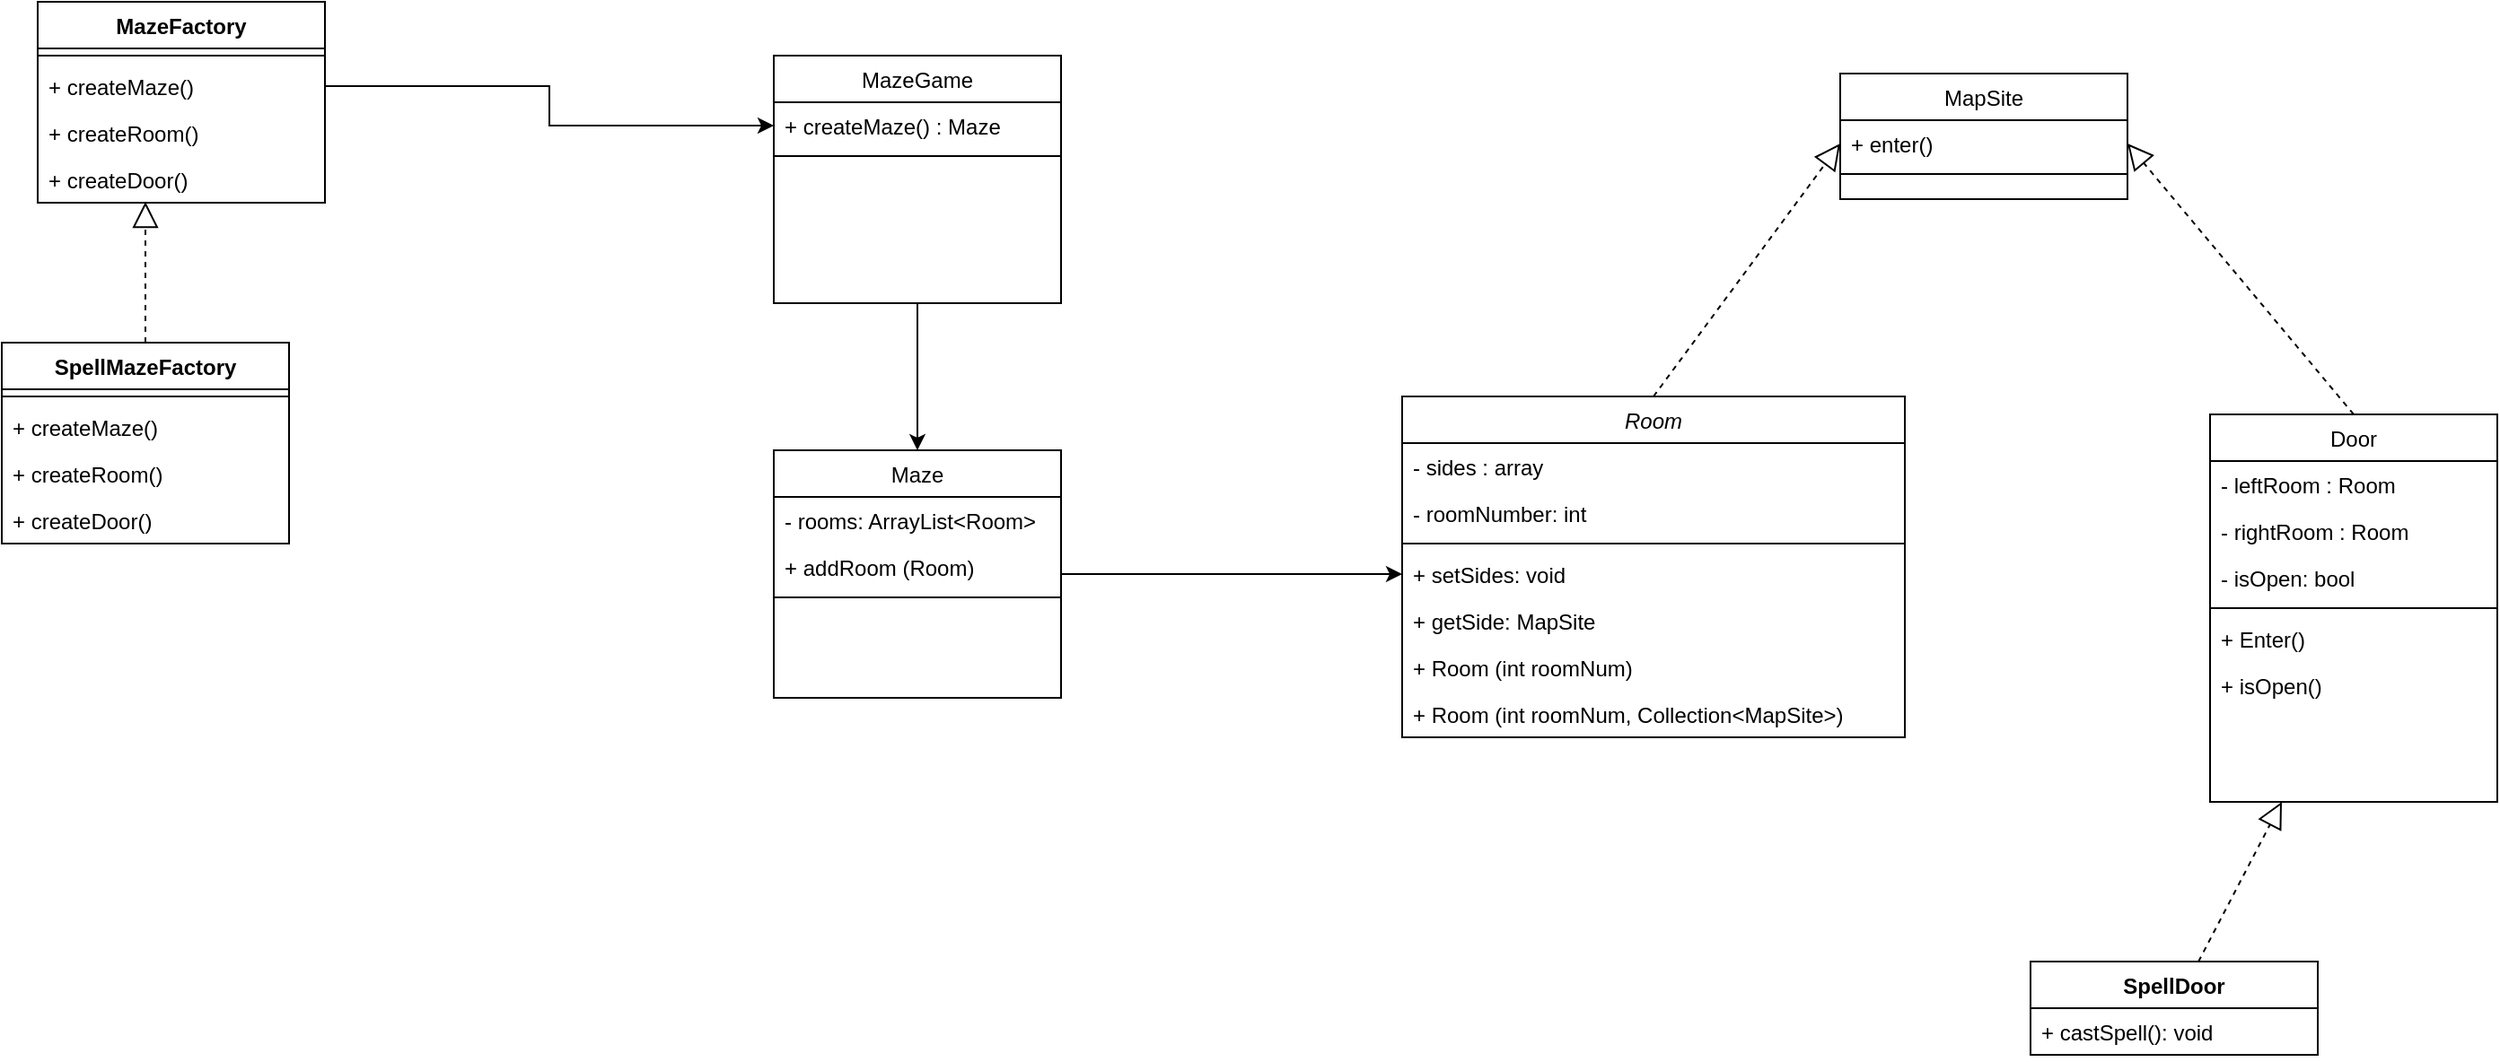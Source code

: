 <mxfile version="19.0.3" type="github">
  <diagram id="wkenBh0W5ecUXyYeckoH" name="Page-1">
    <mxGraphModel dx="2916" dy="1186" grid="1" gridSize="10" guides="1" tooltips="1" connect="1" arrows="1" fold="1" page="1" pageScale="1" pageWidth="850" pageHeight="1100" math="0" shadow="0">
      <root>
        <mxCell id="0" />
        <mxCell id="1" parent="0" />
        <mxCell id="fdBtsSSDSeIgm0dzEV0J-1" value="Room" style="swimlane;fontStyle=2;align=center;verticalAlign=top;childLayout=stackLayout;horizontal=1;startSize=26;horizontalStack=0;resizeParent=1;resizeLast=0;collapsible=1;marginBottom=0;rounded=0;shadow=0;strokeWidth=1;" vertex="1" parent="1">
          <mxGeometry x="170" y="270" width="280" height="190" as="geometry">
            <mxRectangle x="230" y="140" width="160" height="26" as="alternateBounds" />
          </mxGeometry>
        </mxCell>
        <mxCell id="fdBtsSSDSeIgm0dzEV0J-2" value="- sides : array" style="text;align=left;verticalAlign=top;spacingLeft=4;spacingRight=4;overflow=hidden;rotatable=0;points=[[0,0.5],[1,0.5]];portConstraint=eastwest;" vertex="1" parent="fdBtsSSDSeIgm0dzEV0J-1">
          <mxGeometry y="26" width="280" height="26" as="geometry" />
        </mxCell>
        <mxCell id="fdBtsSSDSeIgm0dzEV0J-3" value="- roomNumber: int" style="text;align=left;verticalAlign=top;spacingLeft=4;spacingRight=4;overflow=hidden;rotatable=0;points=[[0,0.5],[1,0.5]];portConstraint=eastwest;rounded=0;shadow=0;html=0;" vertex="1" parent="fdBtsSSDSeIgm0dzEV0J-1">
          <mxGeometry y="52" width="280" height="26" as="geometry" />
        </mxCell>
        <mxCell id="fdBtsSSDSeIgm0dzEV0J-4" value="" style="line;html=1;strokeWidth=1;align=left;verticalAlign=middle;spacingTop=-1;spacingLeft=3;spacingRight=3;rotatable=0;labelPosition=right;points=[];portConstraint=eastwest;" vertex="1" parent="fdBtsSSDSeIgm0dzEV0J-1">
          <mxGeometry y="78" width="280" height="8" as="geometry" />
        </mxCell>
        <mxCell id="fdBtsSSDSeIgm0dzEV0J-5" value="+ setSides: void" style="text;align=left;verticalAlign=top;spacingLeft=4;spacingRight=4;overflow=hidden;rotatable=0;points=[[0,0.5],[1,0.5]];portConstraint=eastwest;rounded=0;shadow=0;html=0;" vertex="1" parent="fdBtsSSDSeIgm0dzEV0J-1">
          <mxGeometry y="86" width="280" height="26" as="geometry" />
        </mxCell>
        <mxCell id="fdBtsSSDSeIgm0dzEV0J-6" value="+ getSide: MapSite" style="text;align=left;verticalAlign=top;spacingLeft=4;spacingRight=4;overflow=hidden;rotatable=0;points=[[0,0.5],[1,0.5]];portConstraint=eastwest;rounded=0;shadow=0;html=0;" vertex="1" parent="fdBtsSSDSeIgm0dzEV0J-1">
          <mxGeometry y="112" width="280" height="26" as="geometry" />
        </mxCell>
        <mxCell id="fdBtsSSDSeIgm0dzEV0J-7" value="+ Room (int roomNum)" style="text;align=left;verticalAlign=top;spacingLeft=4;spacingRight=4;overflow=hidden;rotatable=0;points=[[0,0.5],[1,0.5]];portConstraint=eastwest;rounded=0;shadow=0;html=0;" vertex="1" parent="fdBtsSSDSeIgm0dzEV0J-1">
          <mxGeometry y="138" width="280" height="26" as="geometry" />
        </mxCell>
        <mxCell id="fdBtsSSDSeIgm0dzEV0J-8" value="+ Room (int roomNum, Collection&lt;MapSite&gt;)" style="text;align=left;verticalAlign=top;spacingLeft=4;spacingRight=4;overflow=hidden;rotatable=0;points=[[0,0.5],[1,0.5]];portConstraint=eastwest;rounded=0;shadow=0;html=0;" vertex="1" parent="fdBtsSSDSeIgm0dzEV0J-1">
          <mxGeometry y="164" width="280" height="26" as="geometry" />
        </mxCell>
        <mxCell id="fdBtsSSDSeIgm0dzEV0J-9" value="MapSite" style="swimlane;fontStyle=0;align=center;verticalAlign=top;childLayout=stackLayout;horizontal=1;startSize=26;horizontalStack=0;resizeParent=1;resizeLast=0;collapsible=1;marginBottom=0;rounded=0;shadow=0;strokeWidth=1;" vertex="1" parent="1">
          <mxGeometry x="414" y="90" width="160" height="70" as="geometry">
            <mxRectangle x="340" y="380" width="170" height="26" as="alternateBounds" />
          </mxGeometry>
        </mxCell>
        <mxCell id="fdBtsSSDSeIgm0dzEV0J-10" value="+ enter()" style="text;align=left;verticalAlign=top;spacingLeft=4;spacingRight=4;overflow=hidden;rotatable=0;points=[[0,0.5],[1,0.5]];portConstraint=eastwest;" vertex="1" parent="fdBtsSSDSeIgm0dzEV0J-9">
          <mxGeometry y="26" width="160" height="26" as="geometry" />
        </mxCell>
        <mxCell id="fdBtsSSDSeIgm0dzEV0J-11" value="" style="line;html=1;strokeWidth=1;align=left;verticalAlign=middle;spacingTop=-1;spacingLeft=3;spacingRight=3;rotatable=0;labelPosition=right;points=[];portConstraint=eastwest;" vertex="1" parent="fdBtsSSDSeIgm0dzEV0J-9">
          <mxGeometry y="52" width="160" height="8" as="geometry" />
        </mxCell>
        <mxCell id="fdBtsSSDSeIgm0dzEV0J-12" value="Door" style="swimlane;fontStyle=0;align=center;verticalAlign=top;childLayout=stackLayout;horizontal=1;startSize=26;horizontalStack=0;resizeParent=1;resizeLast=0;collapsible=1;marginBottom=0;rounded=0;shadow=0;strokeWidth=1;" vertex="1" parent="1">
          <mxGeometry x="620" y="280" width="160" height="216" as="geometry">
            <mxRectangle x="550" y="140" width="160" height="26" as="alternateBounds" />
          </mxGeometry>
        </mxCell>
        <mxCell id="fdBtsSSDSeIgm0dzEV0J-13" value="- leftRoom : Room" style="text;align=left;verticalAlign=top;spacingLeft=4;spacingRight=4;overflow=hidden;rotatable=0;points=[[0,0.5],[1,0.5]];portConstraint=eastwest;" vertex="1" parent="fdBtsSSDSeIgm0dzEV0J-12">
          <mxGeometry y="26" width="160" height="26" as="geometry" />
        </mxCell>
        <mxCell id="fdBtsSSDSeIgm0dzEV0J-14" value="- rightRoom : Room" style="text;align=left;verticalAlign=top;spacingLeft=4;spacingRight=4;overflow=hidden;rotatable=0;points=[[0,0.5],[1,0.5]];portConstraint=eastwest;rounded=0;shadow=0;html=0;" vertex="1" parent="fdBtsSSDSeIgm0dzEV0J-12">
          <mxGeometry y="52" width="160" height="26" as="geometry" />
        </mxCell>
        <mxCell id="fdBtsSSDSeIgm0dzEV0J-15" value="- isOpen: bool" style="text;align=left;verticalAlign=top;spacingLeft=4;spacingRight=4;overflow=hidden;rotatable=0;points=[[0,0.5],[1,0.5]];portConstraint=eastwest;rounded=0;shadow=0;html=0;" vertex="1" parent="fdBtsSSDSeIgm0dzEV0J-12">
          <mxGeometry y="78" width="160" height="26" as="geometry" />
        </mxCell>
        <mxCell id="fdBtsSSDSeIgm0dzEV0J-16" value="" style="line;html=1;strokeWidth=1;align=left;verticalAlign=middle;spacingTop=-1;spacingLeft=3;spacingRight=3;rotatable=0;labelPosition=right;points=[];portConstraint=eastwest;" vertex="1" parent="fdBtsSSDSeIgm0dzEV0J-12">
          <mxGeometry y="104" width="160" height="8" as="geometry" />
        </mxCell>
        <mxCell id="fdBtsSSDSeIgm0dzEV0J-17" value="+ Enter()" style="text;align=left;verticalAlign=top;spacingLeft=4;spacingRight=4;overflow=hidden;rotatable=0;points=[[0,0.5],[1,0.5]];portConstraint=eastwest;" vertex="1" parent="fdBtsSSDSeIgm0dzEV0J-12">
          <mxGeometry y="112" width="160" height="26" as="geometry" />
        </mxCell>
        <mxCell id="fdBtsSSDSeIgm0dzEV0J-18" value="+ isOpen()" style="text;align=left;verticalAlign=top;spacingLeft=4;spacingRight=4;overflow=hidden;rotatable=0;points=[[0,0.5],[1,0.5]];portConstraint=eastwest;" vertex="1" parent="fdBtsSSDSeIgm0dzEV0J-12">
          <mxGeometry y="138" width="160" height="26" as="geometry" />
        </mxCell>
        <mxCell id="fdBtsSSDSeIgm0dzEV0J-19" value="" style="endArrow=block;dashed=1;endFill=0;endSize=12;html=1;rounded=0;exitX=0.5;exitY=0;exitDx=0;exitDy=0;entryX=0;entryY=0.5;entryDx=0;entryDy=0;" edge="1" parent="1" source="fdBtsSSDSeIgm0dzEV0J-1" target="fdBtsSSDSeIgm0dzEV0J-10">
          <mxGeometry width="160" relative="1" as="geometry">
            <mxPoint x="330" y="420" as="sourcePoint" />
            <mxPoint x="490" y="420" as="targetPoint" />
          </mxGeometry>
        </mxCell>
        <mxCell id="fdBtsSSDSeIgm0dzEV0J-20" value="" style="endArrow=block;dashed=1;endFill=0;endSize=12;html=1;rounded=0;exitX=0.5;exitY=0;exitDx=0;exitDy=0;entryX=1;entryY=0.5;entryDx=0;entryDy=0;" edge="1" parent="1" source="fdBtsSSDSeIgm0dzEV0J-12" target="fdBtsSSDSeIgm0dzEV0J-10">
          <mxGeometry width="160" relative="1" as="geometry">
            <mxPoint x="510" y="280" as="sourcePoint" />
            <mxPoint x="504" y="170" as="targetPoint" />
          </mxGeometry>
        </mxCell>
        <mxCell id="fdBtsSSDSeIgm0dzEV0J-21" style="edgeStyle=orthogonalEdgeStyle;rounded=0;orthogonalLoop=1;jettySize=auto;html=1;entryX=0;entryY=0.5;entryDx=0;entryDy=0;" edge="1" parent="1" source="fdBtsSSDSeIgm0dzEV0J-22" target="fdBtsSSDSeIgm0dzEV0J-5">
          <mxGeometry relative="1" as="geometry" />
        </mxCell>
        <mxCell id="fdBtsSSDSeIgm0dzEV0J-22" value="Maze" style="swimlane;fontStyle=0;align=center;verticalAlign=top;childLayout=stackLayout;horizontal=1;startSize=26;horizontalStack=0;resizeParent=1;resizeLast=0;collapsible=1;marginBottom=0;rounded=0;shadow=0;strokeWidth=1;" vertex="1" parent="1">
          <mxGeometry x="-180" y="300" width="160" height="138" as="geometry">
            <mxRectangle x="130" y="380" width="160" height="26" as="alternateBounds" />
          </mxGeometry>
        </mxCell>
        <mxCell id="fdBtsSSDSeIgm0dzEV0J-23" value="- rooms: ArrayList&lt;Room&gt;" style="text;align=left;verticalAlign=top;spacingLeft=4;spacingRight=4;overflow=hidden;rotatable=0;points=[[0,0.5],[1,0.5]];portConstraint=eastwest;" vertex="1" parent="fdBtsSSDSeIgm0dzEV0J-22">
          <mxGeometry y="26" width="160" height="26" as="geometry" />
        </mxCell>
        <mxCell id="fdBtsSSDSeIgm0dzEV0J-24" value="+ addRoom (Room)" style="text;align=left;verticalAlign=top;spacingLeft=4;spacingRight=4;overflow=hidden;rotatable=0;points=[[0,0.5],[1,0.5]];portConstraint=eastwest;rounded=0;shadow=0;html=0;" vertex="1" parent="fdBtsSSDSeIgm0dzEV0J-22">
          <mxGeometry y="52" width="160" height="26" as="geometry" />
        </mxCell>
        <mxCell id="fdBtsSSDSeIgm0dzEV0J-25" value="" style="line;html=1;strokeWidth=1;align=left;verticalAlign=middle;spacingTop=-1;spacingLeft=3;spacingRight=3;rotatable=0;labelPosition=right;points=[];portConstraint=eastwest;" vertex="1" parent="fdBtsSSDSeIgm0dzEV0J-22">
          <mxGeometry y="78" width="160" height="8" as="geometry" />
        </mxCell>
        <mxCell id="fdBtsSSDSeIgm0dzEV0J-26" style="edgeStyle=orthogonalEdgeStyle;rounded=0;orthogonalLoop=1;jettySize=auto;html=1;entryX=0.5;entryY=0;entryDx=0;entryDy=0;" edge="1" parent="1" source="fdBtsSSDSeIgm0dzEV0J-27" target="fdBtsSSDSeIgm0dzEV0J-22">
          <mxGeometry relative="1" as="geometry" />
        </mxCell>
        <mxCell id="fdBtsSSDSeIgm0dzEV0J-27" value="MazeGame" style="swimlane;fontStyle=0;align=center;verticalAlign=top;childLayout=stackLayout;horizontal=1;startSize=26;horizontalStack=0;resizeParent=1;resizeLast=0;collapsible=1;marginBottom=0;rounded=0;shadow=0;strokeWidth=1;" vertex="1" parent="1">
          <mxGeometry x="-180" y="80" width="160" height="138" as="geometry">
            <mxRectangle x="130" y="380" width="160" height="26" as="alternateBounds" />
          </mxGeometry>
        </mxCell>
        <mxCell id="fdBtsSSDSeIgm0dzEV0J-28" value="+ createMaze() : Maze" style="text;align=left;verticalAlign=top;spacingLeft=4;spacingRight=4;overflow=hidden;rotatable=0;points=[[0,0.5],[1,0.5]];portConstraint=eastwest;rounded=0;shadow=0;html=0;" vertex="1" parent="fdBtsSSDSeIgm0dzEV0J-27">
          <mxGeometry y="26" width="160" height="26" as="geometry" />
        </mxCell>
        <mxCell id="fdBtsSSDSeIgm0dzEV0J-29" value="" style="line;html=1;strokeWidth=1;align=left;verticalAlign=middle;spacingTop=-1;spacingLeft=3;spacingRight=3;rotatable=0;labelPosition=right;points=[];portConstraint=eastwest;" vertex="1" parent="fdBtsSSDSeIgm0dzEV0J-27">
          <mxGeometry y="52" width="160" height="8" as="geometry" />
        </mxCell>
        <mxCell id="fdBtsSSDSeIgm0dzEV0J-30" value="SpellDoor" style="swimlane;fontStyle=1;align=center;verticalAlign=top;childLayout=stackLayout;horizontal=1;startSize=26;horizontalStack=0;resizeParent=1;resizeParentMax=0;resizeLast=0;collapsible=1;marginBottom=0;" vertex="1" parent="1">
          <mxGeometry x="520" y="585" width="160" height="52" as="geometry" />
        </mxCell>
        <mxCell id="fdBtsSSDSeIgm0dzEV0J-31" value="+ castSpell(): void" style="text;strokeColor=none;fillColor=none;align=left;verticalAlign=top;spacingLeft=4;spacingRight=4;overflow=hidden;rotatable=0;points=[[0,0.5],[1,0.5]];portConstraint=eastwest;" vertex="1" parent="fdBtsSSDSeIgm0dzEV0J-30">
          <mxGeometry y="26" width="160" height="26" as="geometry" />
        </mxCell>
        <mxCell id="fdBtsSSDSeIgm0dzEV0J-32" value="MazeFactory" style="swimlane;fontStyle=1;align=center;verticalAlign=top;childLayout=stackLayout;horizontal=1;startSize=26;horizontalStack=0;resizeParent=1;resizeParentMax=0;resizeLast=0;collapsible=1;marginBottom=0;" vertex="1" parent="1">
          <mxGeometry x="-590" y="50" width="160" height="112" as="geometry" />
        </mxCell>
        <mxCell id="fdBtsSSDSeIgm0dzEV0J-33" value="" style="line;strokeWidth=1;fillColor=none;align=left;verticalAlign=middle;spacingTop=-1;spacingLeft=3;spacingRight=3;rotatable=0;labelPosition=right;points=[];portConstraint=eastwest;" vertex="1" parent="fdBtsSSDSeIgm0dzEV0J-32">
          <mxGeometry y="26" width="160" height="8" as="geometry" />
        </mxCell>
        <mxCell id="fdBtsSSDSeIgm0dzEV0J-34" value="+ createMaze()" style="text;strokeColor=none;fillColor=none;align=left;verticalAlign=top;spacingLeft=4;spacingRight=4;overflow=hidden;rotatable=0;points=[[0,0.5],[1,0.5]];portConstraint=eastwest;" vertex="1" parent="fdBtsSSDSeIgm0dzEV0J-32">
          <mxGeometry y="34" width="160" height="26" as="geometry" />
        </mxCell>
        <mxCell id="fdBtsSSDSeIgm0dzEV0J-35" value="+ createRoom()" style="text;strokeColor=none;fillColor=none;align=left;verticalAlign=top;spacingLeft=4;spacingRight=4;overflow=hidden;rotatable=0;points=[[0,0.5],[1,0.5]];portConstraint=eastwest;" vertex="1" parent="fdBtsSSDSeIgm0dzEV0J-32">
          <mxGeometry y="60" width="160" height="26" as="geometry" />
        </mxCell>
        <mxCell id="fdBtsSSDSeIgm0dzEV0J-36" value="+ createDoor()" style="text;strokeColor=none;fillColor=none;align=left;verticalAlign=top;spacingLeft=4;spacingRight=4;overflow=hidden;rotatable=0;points=[[0,0.5],[1,0.5]];portConstraint=eastwest;" vertex="1" parent="fdBtsSSDSeIgm0dzEV0J-32">
          <mxGeometry y="86" width="160" height="26" as="geometry" />
        </mxCell>
        <mxCell id="fdBtsSSDSeIgm0dzEV0J-37" style="edgeStyle=orthogonalEdgeStyle;rounded=0;orthogonalLoop=1;jettySize=auto;html=1;exitX=1;exitY=0.5;exitDx=0;exitDy=0;entryX=0;entryY=0.5;entryDx=0;entryDy=0;" edge="1" parent="1" source="fdBtsSSDSeIgm0dzEV0J-34" target="fdBtsSSDSeIgm0dzEV0J-28">
          <mxGeometry relative="1" as="geometry" />
        </mxCell>
        <mxCell id="fdBtsSSDSeIgm0dzEV0J-38" value="" style="endArrow=block;dashed=1;endFill=0;endSize=12;html=1;rounded=0;entryX=0.25;entryY=1;entryDx=0;entryDy=0;" edge="1" parent="1" source="fdBtsSSDSeIgm0dzEV0J-30" target="fdBtsSSDSeIgm0dzEV0J-12">
          <mxGeometry width="160" relative="1" as="geometry">
            <mxPoint x="656" y="601" as="sourcePoint" />
            <mxPoint x="530" y="450" as="targetPoint" />
          </mxGeometry>
        </mxCell>
        <mxCell id="fdBtsSSDSeIgm0dzEV0J-39" value="SpellMazeFactory" style="swimlane;fontStyle=1;align=center;verticalAlign=top;childLayout=stackLayout;horizontal=1;startSize=26;horizontalStack=0;resizeParent=1;resizeParentMax=0;resizeLast=0;collapsible=1;marginBottom=0;" vertex="1" parent="1">
          <mxGeometry x="-610" y="240" width="160" height="112" as="geometry" />
        </mxCell>
        <mxCell id="fdBtsSSDSeIgm0dzEV0J-40" value="" style="line;strokeWidth=1;fillColor=none;align=left;verticalAlign=middle;spacingTop=-1;spacingLeft=3;spacingRight=3;rotatable=0;labelPosition=right;points=[];portConstraint=eastwest;" vertex="1" parent="fdBtsSSDSeIgm0dzEV0J-39">
          <mxGeometry y="26" width="160" height="8" as="geometry" />
        </mxCell>
        <mxCell id="fdBtsSSDSeIgm0dzEV0J-41" value="+ createMaze()" style="text;strokeColor=none;fillColor=none;align=left;verticalAlign=top;spacingLeft=4;spacingRight=4;overflow=hidden;rotatable=0;points=[[0,0.5],[1,0.5]];portConstraint=eastwest;" vertex="1" parent="fdBtsSSDSeIgm0dzEV0J-39">
          <mxGeometry y="34" width="160" height="26" as="geometry" />
        </mxCell>
        <mxCell id="fdBtsSSDSeIgm0dzEV0J-42" value="+ createRoom()" style="text;strokeColor=none;fillColor=none;align=left;verticalAlign=top;spacingLeft=4;spacingRight=4;overflow=hidden;rotatable=0;points=[[0,0.5],[1,0.5]];portConstraint=eastwest;" vertex="1" parent="fdBtsSSDSeIgm0dzEV0J-39">
          <mxGeometry y="60" width="160" height="26" as="geometry" />
        </mxCell>
        <mxCell id="fdBtsSSDSeIgm0dzEV0J-43" value="+ createDoor()" style="text;strokeColor=none;fillColor=none;align=left;verticalAlign=top;spacingLeft=4;spacingRight=4;overflow=hidden;rotatable=0;points=[[0,0.5],[1,0.5]];portConstraint=eastwest;" vertex="1" parent="fdBtsSSDSeIgm0dzEV0J-39">
          <mxGeometry y="86" width="160" height="26" as="geometry" />
        </mxCell>
        <mxCell id="fdBtsSSDSeIgm0dzEV0J-44" value="" style="endArrow=block;dashed=1;endFill=0;endSize=12;html=1;rounded=0;exitX=0.5;exitY=0;exitDx=0;exitDy=0;entryX=0.375;entryY=0.981;entryDx=0;entryDy=0;entryPerimeter=0;" edge="1" parent="1" source="fdBtsSSDSeIgm0dzEV0J-39" target="fdBtsSSDSeIgm0dzEV0J-36">
          <mxGeometry width="160" relative="1" as="geometry">
            <mxPoint x="320" y="280" as="sourcePoint" />
            <mxPoint x="-530" y="190" as="targetPoint" />
          </mxGeometry>
        </mxCell>
      </root>
    </mxGraphModel>
  </diagram>
</mxfile>
